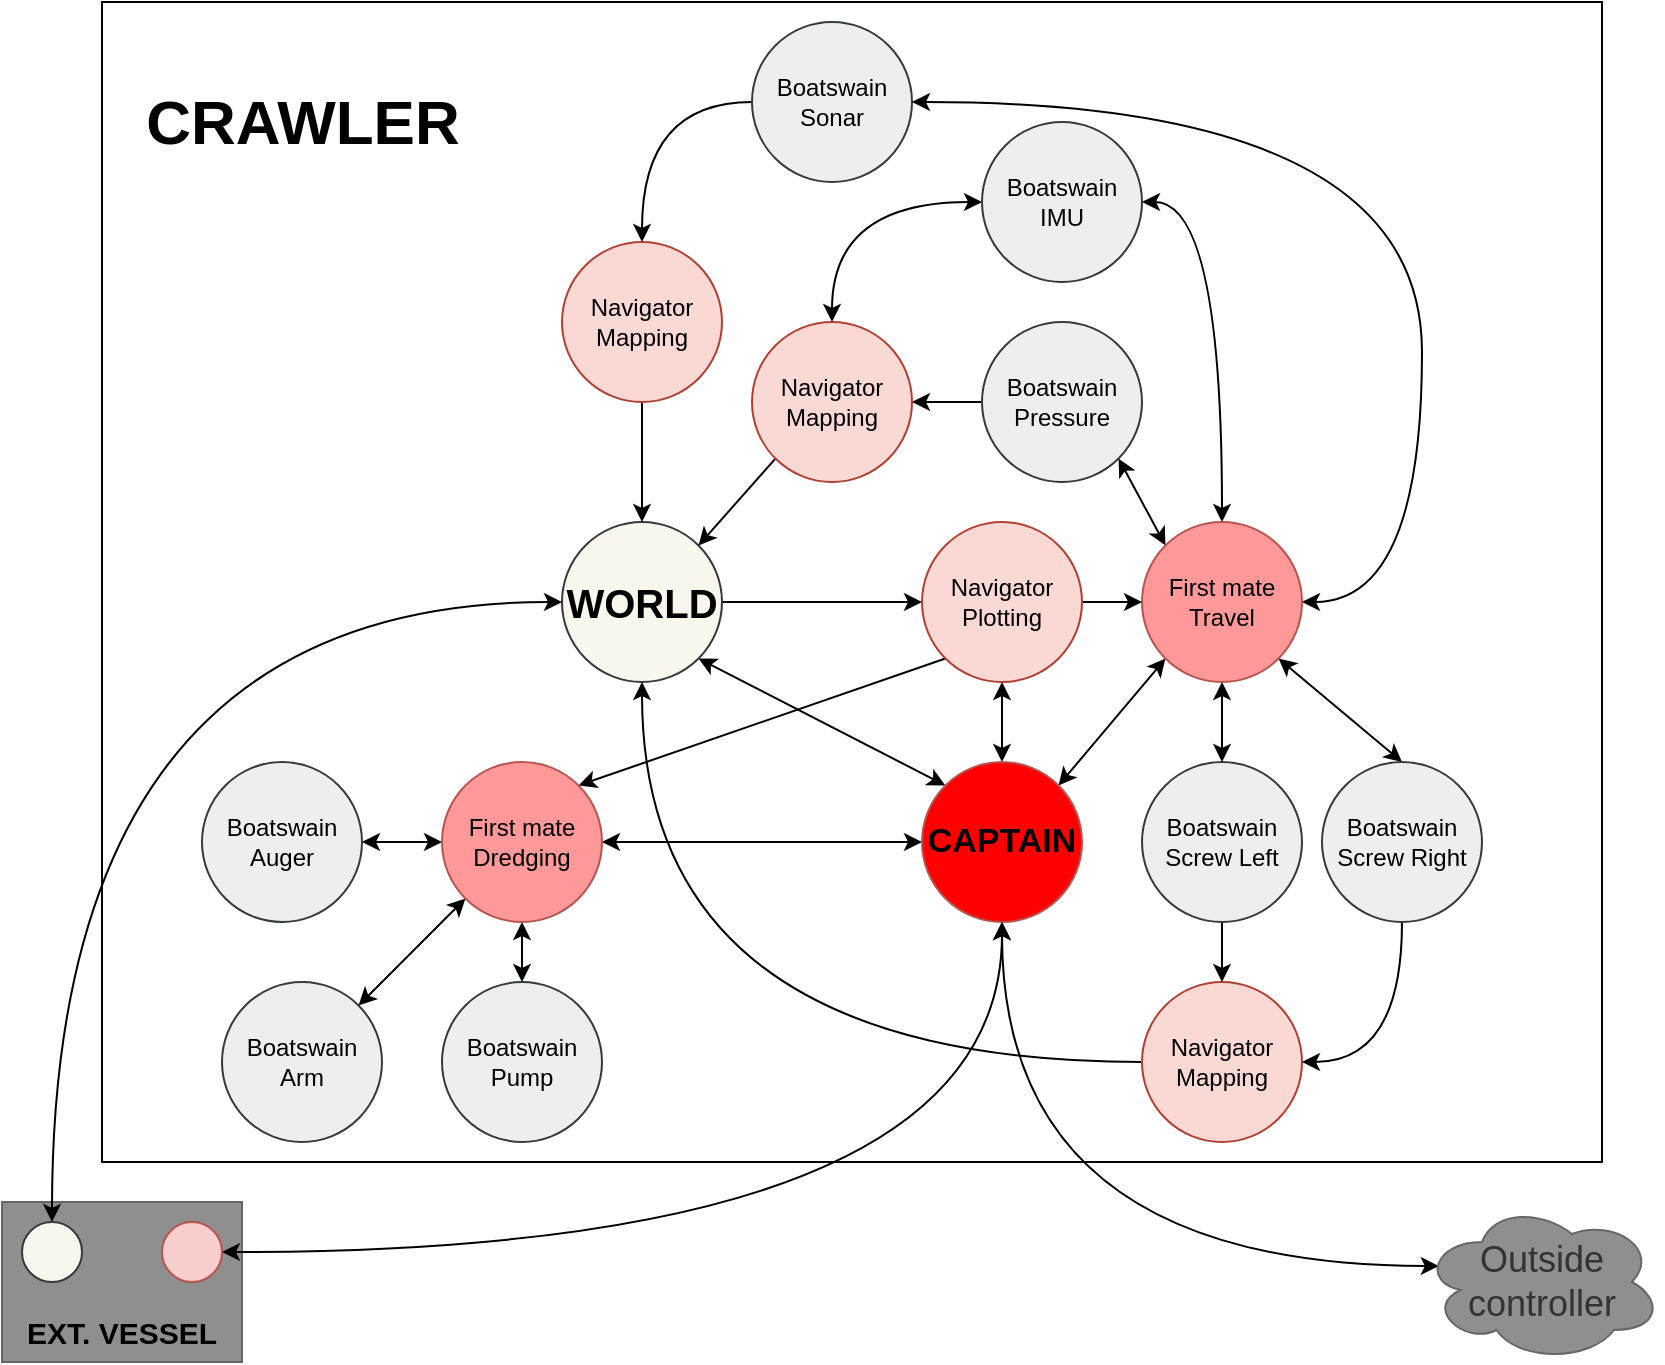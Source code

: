 <mxfile version="13.1.14" type="device"><diagram name="Page-1" id="ad52d381-51e7-2e0d-a935-2d0ddd2fd229"><mxGraphModel dx="1730" dy="1637" grid="1" gridSize="10" guides="1" tooltips="1" connect="1" arrows="1" fold="1" page="1" pageScale="1" pageWidth="1100" pageHeight="850" background="#ffffff" math="0" shadow="0"><root><mxCell id="0"/><mxCell id="1" parent="0"/><mxCell id="0gI5kf06aNy5gQ95XRrH-83" value="" style="rounded=0;whiteSpace=wrap;html=1;fillColor=#8F8F8F;strokeColor=#666666;fontColor=#333333;" parent="1" vertex="1"><mxGeometry x="80" y="480" width="120" height="80" as="geometry"/></mxCell><mxCell id="0gI5kf06aNy5gQ95XRrH-80" value="" style="rounded=0;whiteSpace=wrap;html=1;" parent="1" vertex="1"><mxGeometry x="130" y="-120" width="750" height="580" as="geometry"/></mxCell><mxCell id="0gI5kf06aNy5gQ95XRrH-36" style="edgeStyle=orthogonalEdgeStyle;curved=1;rounded=0;orthogonalLoop=1;jettySize=auto;html=1;exitX=0.5;exitY=0;exitDx=0;exitDy=0;entryX=0.5;entryY=1;entryDx=0;entryDy=0;startArrow=classic;startFill=1;" parent="1" source="0gI5kf06aNy5gQ95XRrH-1" target="0gI5kf06aNy5gQ95XRrH-23" edge="1"><mxGeometry relative="1" as="geometry"/></mxCell><mxCell id="0gI5kf06aNy5gQ95XRrH-38" style="rounded=0;orthogonalLoop=1;jettySize=auto;html=1;exitX=1;exitY=0;exitDx=0;exitDy=0;entryX=0;entryY=1;entryDx=0;entryDy=0;startArrow=classic;startFill=1;" parent="1" source="0gI5kf06aNy5gQ95XRrH-1" target="0gI5kf06aNy5gQ95XRrH-13" edge="1"><mxGeometry relative="1" as="geometry"/></mxCell><mxCell id="0gI5kf06aNy5gQ95XRrH-39" style="edgeStyle=none;rounded=0;orthogonalLoop=1;jettySize=auto;html=1;exitX=0;exitY=0;exitDx=0;exitDy=0;entryX=1;entryY=1;entryDx=0;entryDy=0;startArrow=classic;startFill=1;" parent="1" source="0gI5kf06aNy5gQ95XRrH-1" target="0gI5kf06aNy5gQ95XRrH-2" edge="1"><mxGeometry relative="1" as="geometry"/></mxCell><mxCell id="0gI5kf06aNy5gQ95XRrH-69" style="edgeStyle=none;rounded=0;orthogonalLoop=1;jettySize=auto;html=1;exitX=0;exitY=0.5;exitDx=0;exitDy=0;entryX=1;entryY=0.5;entryDx=0;entryDy=0;startArrow=classic;startFill=1;endArrow=classic;endFill=1;" parent="1" source="0gI5kf06aNy5gQ95XRrH-1" target="0gI5kf06aNy5gQ95XRrH-58" edge="1"><mxGeometry relative="1" as="geometry"/></mxCell><mxCell id="0gI5kf06aNy5gQ95XRrH-89" style="edgeStyle=orthogonalEdgeStyle;rounded=0;orthogonalLoop=1;jettySize=auto;html=1;exitX=0.5;exitY=1;exitDx=0;exitDy=0;entryX=1;entryY=0.5;entryDx=0;entryDy=0;startArrow=classic;startFill=1;endArrow=classic;endFill=1;curved=1;" parent="1" source="0gI5kf06aNy5gQ95XRrH-1" target="0gI5kf06aNy5gQ95XRrH-86" edge="1"><mxGeometry relative="1" as="geometry"><Array as="points"><mxPoint x="580" y="505"/></Array></mxGeometry></mxCell><mxCell id="0gI5kf06aNy5gQ95XRrH-1" value="CAPTAIN" style="ellipse;whiteSpace=wrap;html=1;fillColor=#FF0000;strokeColor=#b85450;fontStyle=1;fontSize=17;fontColor=#000000;" parent="1" vertex="1"><mxGeometry x="540" y="260" width="80" height="80" as="geometry"/></mxCell><mxCell id="0gI5kf06aNy5gQ95XRrH-53" style="edgeStyle=orthogonalEdgeStyle;curved=1;rounded=0;orthogonalLoop=1;jettySize=auto;html=1;exitX=1;exitY=0.5;exitDx=0;exitDy=0;entryX=0;entryY=0.5;entryDx=0;entryDy=0;startArrow=none;startFill=0;endArrow=classic;endFill=1;" parent="1" source="0gI5kf06aNy5gQ95XRrH-2" target="0gI5kf06aNy5gQ95XRrH-23" edge="1"><mxGeometry relative="1" as="geometry"/></mxCell><mxCell id="0gI5kf06aNy5gQ95XRrH-2" value="WORLD" style="ellipse;whiteSpace=wrap;html=1;aspect=fixed;fillColor=#f9f7ed;strokeColor=#36393d;fontSize=20;fontStyle=1;" parent="1" vertex="1"><mxGeometry x="360" y="140" width="80" height="80" as="geometry"/></mxCell><mxCell id="0gI5kf06aNy5gQ95XRrH-46" style="edgeStyle=orthogonalEdgeStyle;rounded=0;orthogonalLoop=1;jettySize=auto;html=1;exitX=0;exitY=0.5;exitDx=0;exitDy=0;startArrow=none;startFill=0;curved=1;endArrow=classic;endFill=1;entryX=0.5;entryY=1;entryDx=0;entryDy=0;" parent="1" source="0gI5kf06aNy5gQ95XRrH-3" target="0gI5kf06aNy5gQ95XRrH-2" edge="1"><mxGeometry relative="1" as="geometry"><mxPoint x="420" y="219" as="targetPoint"/><Array as="points"><mxPoint x="400" y="410"/></Array></mxGeometry></mxCell><mxCell id="0gI5kf06aNy5gQ95XRrH-3" value="Navigator&lt;br&gt;Mapping" style="ellipse;whiteSpace=wrap;html=1;fillColor=#fad9d5;strokeColor=#ae4132;" parent="1" vertex="1"><mxGeometry x="650" y="370" width="80" height="80" as="geometry"/></mxCell><mxCell id="rlE-1NLYX8zdtEExtgsE-4" style="edgeStyle=orthogonalEdgeStyle;curved=1;rounded=0;orthogonalLoop=1;jettySize=auto;html=1;exitX=0.5;exitY=1;exitDx=0;exitDy=0;fontColor=#000000;" edge="1" parent="1" source="0gI5kf06aNy5gQ95XRrH-4" target="0gI5kf06aNy5gQ95XRrH-3"><mxGeometry relative="1" as="geometry"/></mxCell><mxCell id="0gI5kf06aNy5gQ95XRrH-4" value="Boatswain&lt;br&gt;Screw Left" style="ellipse;whiteSpace=wrap;html=1;fillColor=#eeeeee;strokeColor=#36393d;" parent="1" vertex="1"><mxGeometry x="650" y="260" width="80" height="80" as="geometry"/></mxCell><mxCell id="0gI5kf06aNy5gQ95XRrH-52" style="edgeStyle=orthogonalEdgeStyle;curved=1;rounded=0;orthogonalLoop=1;jettySize=auto;html=1;exitX=0;exitY=0.5;exitDx=0;exitDy=0;entryX=0.5;entryY=0;entryDx=0;entryDy=0;startArrow=classic;startFill=1;endArrow=classic;endFill=1;" parent="1" source="0gI5kf06aNy5gQ95XRrH-5" target="0gI5kf06aNy5gQ95XRrH-15" edge="1"><mxGeometry relative="1" as="geometry"/></mxCell><mxCell id="0gI5kf06aNy5gQ95XRrH-60" style="edgeStyle=orthogonalEdgeStyle;curved=1;rounded=0;orthogonalLoop=1;jettySize=auto;html=1;exitX=1;exitY=0.5;exitDx=0;exitDy=0;entryX=0.5;entryY=0;entryDx=0;entryDy=0;startArrow=classic;startFill=1;endArrow=classic;endFill=1;" parent="1" source="0gI5kf06aNy5gQ95XRrH-5" target="0gI5kf06aNy5gQ95XRrH-13" edge="1"><mxGeometry relative="1" as="geometry"/></mxCell><mxCell id="0gI5kf06aNy5gQ95XRrH-5" value="Boatswain&lt;br&gt;IMU" style="ellipse;whiteSpace=wrap;html=1;aspect=fixed;fillColor=#eeeeee;strokeColor=#36393d;" parent="1" vertex="1"><mxGeometry x="570" y="-60" width="80" height="80" as="geometry"/></mxCell><mxCell id="0gI5kf06aNy5gQ95XRrH-49" style="edgeStyle=none;rounded=0;orthogonalLoop=1;jettySize=auto;html=1;exitX=0;exitY=0.5;exitDx=0;exitDy=0;entryX=1;entryY=0.5;entryDx=0;entryDy=0;startArrow=none;startFill=0;endArrow=classic;endFill=1;" parent="1" source="0gI5kf06aNy5gQ95XRrH-11" target="0gI5kf06aNy5gQ95XRrH-15" edge="1"><mxGeometry relative="1" as="geometry"/></mxCell><mxCell id="0gI5kf06aNy5gQ95XRrH-11" value="Boatswain&lt;br&gt;Pressure" style="ellipse;whiteSpace=wrap;html=1;aspect=fixed;fillColor=#eeeeee;strokeColor=#36393d;" parent="1" vertex="1"><mxGeometry x="570" y="40" width="80" height="80" as="geometry"/></mxCell><mxCell id="rlE-1NLYX8zdtEExtgsE-5" style="edgeStyle=orthogonalEdgeStyle;curved=1;rounded=0;orthogonalLoop=1;jettySize=auto;html=1;exitX=0;exitY=0.5;exitDx=0;exitDy=0;fontColor=#000000;" edge="1" parent="1" source="0gI5kf06aNy5gQ95XRrH-12" target="0gI5kf06aNy5gQ95XRrH-55"><mxGeometry relative="1" as="geometry"/></mxCell><mxCell id="0gI5kf06aNy5gQ95XRrH-12" value="Boatswain&lt;br&gt;Sonar" style="ellipse;whiteSpace=wrap;html=1;aspect=fixed;fillColor=#eeeeee;strokeColor=#36393d;" parent="1" vertex="1"><mxGeometry x="455" y="-110" width="80" height="80" as="geometry"/></mxCell><mxCell id="0gI5kf06aNy5gQ95XRrH-40" style="edgeStyle=none;rounded=0;orthogonalLoop=1;jettySize=auto;html=1;exitX=0.5;exitY=1;exitDx=0;exitDy=0;entryX=0.5;entryY=0;entryDx=0;entryDy=0;startArrow=classic;startFill=1;" parent="1" source="0gI5kf06aNy5gQ95XRrH-13" target="0gI5kf06aNy5gQ95XRrH-4" edge="1"><mxGeometry relative="1" as="geometry"/></mxCell><mxCell id="0gI5kf06aNy5gQ95XRrH-41" style="edgeStyle=none;rounded=0;orthogonalLoop=1;jettySize=auto;html=1;exitX=1;exitY=1;exitDx=0;exitDy=0;startArrow=classic;startFill=1;entryX=0.5;entryY=0;entryDx=0;entryDy=0;" parent="1" source="0gI5kf06aNy5gQ95XRrH-13" target="0gI5kf06aNy5gQ95XRrH-25" edge="1"><mxGeometry relative="1" as="geometry"/></mxCell><mxCell id="0gI5kf06aNy5gQ95XRrH-48" style="rounded=0;orthogonalLoop=1;jettySize=auto;html=1;exitX=0;exitY=0;exitDx=0;exitDy=0;entryX=1;entryY=1;entryDx=0;entryDy=0;startArrow=classic;startFill=1;endArrow=classic;endFill=1;" parent="1" source="0gI5kf06aNy5gQ95XRrH-13" target="0gI5kf06aNy5gQ95XRrH-11" edge="1"><mxGeometry relative="1" as="geometry"/></mxCell><mxCell id="0gI5kf06aNy5gQ95XRrH-61" style="edgeStyle=orthogonalEdgeStyle;curved=1;rounded=0;orthogonalLoop=1;jettySize=auto;html=1;exitX=1;exitY=0.5;exitDx=0;exitDy=0;startArrow=classic;startFill=1;endArrow=classic;endFill=1;entryX=1;entryY=0.5;entryDx=0;entryDy=0;" parent="1" source="0gI5kf06aNy5gQ95XRrH-13" target="0gI5kf06aNy5gQ95XRrH-12" edge="1"><mxGeometry relative="1" as="geometry"><mxPoint x="870" y="-250" as="targetPoint"/><Array as="points"><mxPoint x="790" y="180"/><mxPoint x="790" y="-70"/></Array></mxGeometry></mxCell><mxCell id="0gI5kf06aNy5gQ95XRrH-13" value="First mate&lt;br&gt;Travel" style="ellipse;whiteSpace=wrap;html=1;aspect=fixed;fillColor=#FF9999;strokeColor=#b85450;" parent="1" vertex="1"><mxGeometry x="650" y="140" width="80" height="80" as="geometry"/></mxCell><mxCell id="0gI5kf06aNy5gQ95XRrH-67" style="rounded=0;orthogonalLoop=1;jettySize=auto;html=1;exitX=0;exitY=1;exitDx=0;exitDy=0;entryX=1;entryY=0;entryDx=0;entryDy=0;startArrow=none;startFill=0;endArrow=classic;endFill=1;" parent="1" source="0gI5kf06aNy5gQ95XRrH-15" target="0gI5kf06aNy5gQ95XRrH-2" edge="1"><mxGeometry relative="1" as="geometry"/></mxCell><mxCell id="0gI5kf06aNy5gQ95XRrH-15" value="Navigator&lt;br&gt;Mapping" style="ellipse;whiteSpace=wrap;html=1;fillColor=#fad9d5;strokeColor=#ae4132;" parent="1" vertex="1"><mxGeometry x="455" y="40" width="80" height="80" as="geometry"/></mxCell><mxCell id="0gI5kf06aNy5gQ95XRrH-63" style="edgeStyle=orthogonalEdgeStyle;curved=1;rounded=0;orthogonalLoop=1;jettySize=auto;html=1;exitX=1;exitY=0.5;exitDx=0;exitDy=0;entryX=0;entryY=0.5;entryDx=0;entryDy=0;startArrow=none;startFill=0;endArrow=classic;endFill=1;" parent="1" source="0gI5kf06aNy5gQ95XRrH-23" target="0gI5kf06aNy5gQ95XRrH-13" edge="1"><mxGeometry relative="1" as="geometry"/></mxCell><mxCell id="0gI5kf06aNy5gQ95XRrH-68" style="rounded=0;orthogonalLoop=1;jettySize=auto;html=1;exitX=0;exitY=1;exitDx=0;exitDy=0;entryX=1;entryY=0;entryDx=0;entryDy=0;startArrow=none;startFill=0;endArrow=classic;endFill=1;" parent="1" source="0gI5kf06aNy5gQ95XRrH-23" target="0gI5kf06aNy5gQ95XRrH-58" edge="1"><mxGeometry relative="1" as="geometry"/></mxCell><mxCell id="0gI5kf06aNy5gQ95XRrH-23" value="Navigator&lt;br&gt;Plotting" style="ellipse;whiteSpace=wrap;html=1;aspect=fixed;fillColor=#fad9d5;strokeColor=#ae4132;" parent="1" vertex="1"><mxGeometry x="540" y="140" width="80" height="80" as="geometry"/></mxCell><mxCell id="0gI5kf06aNy5gQ95XRrH-44" style="edgeStyle=orthogonalEdgeStyle;rounded=0;orthogonalLoop=1;jettySize=auto;html=1;exitX=0.5;exitY=1;exitDx=0;exitDy=0;entryX=1;entryY=0.5;entryDx=0;entryDy=0;startArrow=none;startFill=0;curved=1;" parent="1" source="0gI5kf06aNy5gQ95XRrH-25" target="0gI5kf06aNy5gQ95XRrH-3" edge="1"><mxGeometry relative="1" as="geometry"/></mxCell><mxCell id="0gI5kf06aNy5gQ95XRrH-25" value="Boatswain&lt;br&gt;Screw Right" style="ellipse;whiteSpace=wrap;html=1;fillColor=#eeeeee;strokeColor=#36393d;" parent="1" vertex="1"><mxGeometry x="740" y="260" width="80" height="80" as="geometry"/></mxCell><mxCell id="0gI5kf06aNy5gQ95XRrH-66" style="edgeStyle=orthogonalEdgeStyle;curved=1;rounded=0;orthogonalLoop=1;jettySize=auto;html=1;exitX=0.5;exitY=1;exitDx=0;exitDy=0;entryX=0.5;entryY=0;entryDx=0;entryDy=0;startArrow=none;startFill=0;endArrow=classic;endFill=1;" parent="1" source="0gI5kf06aNy5gQ95XRrH-55" target="0gI5kf06aNy5gQ95XRrH-2" edge="1"><mxGeometry relative="1" as="geometry"/></mxCell><mxCell id="0gI5kf06aNy5gQ95XRrH-55" value="Navigator&lt;br&gt;Mapping" style="ellipse;whiteSpace=wrap;html=1;fillColor=#fad9d5;strokeColor=#ae4132;" parent="1" vertex="1"><mxGeometry x="360" width="80" height="80" as="geometry"/></mxCell><mxCell id="0gI5kf06aNy5gQ95XRrH-71" style="edgeStyle=none;rounded=0;orthogonalLoop=1;jettySize=auto;html=1;exitX=0;exitY=0.5;exitDx=0;exitDy=0;entryX=1;entryY=0.5;entryDx=0;entryDy=0;startArrow=classic;startFill=1;endArrow=classic;endFill=1;" parent="1" source="0gI5kf06aNy5gQ95XRrH-58" target="0gI5kf06aNy5gQ95XRrH-70" edge="1"><mxGeometry relative="1" as="geometry"/></mxCell><mxCell id="0gI5kf06aNy5gQ95XRrH-73" style="edgeStyle=none;rounded=0;orthogonalLoop=1;jettySize=auto;html=1;exitX=0;exitY=1;exitDx=0;exitDy=0;entryX=1;entryY=0;entryDx=0;entryDy=0;startArrow=classic;startFill=1;endArrow=classic;endFill=1;" parent="1" source="0gI5kf06aNy5gQ95XRrH-58" target="0gI5kf06aNy5gQ95XRrH-72" edge="1"><mxGeometry relative="1" as="geometry"/></mxCell><mxCell id="0gI5kf06aNy5gQ95XRrH-75" style="edgeStyle=none;rounded=0;orthogonalLoop=1;jettySize=auto;html=1;exitX=0.5;exitY=1;exitDx=0;exitDy=0;entryX=0.5;entryY=0;entryDx=0;entryDy=0;startArrow=classic;startFill=1;endArrow=classic;endFill=1;" parent="1" source="0gI5kf06aNy5gQ95XRrH-58" target="0gI5kf06aNy5gQ95XRrH-74" edge="1"><mxGeometry relative="1" as="geometry"/></mxCell><mxCell id="0gI5kf06aNy5gQ95XRrH-58" value="First mate&lt;br&gt;Dredging" style="ellipse;whiteSpace=wrap;html=1;aspect=fixed;fillColor=#FF9999;strokeColor=#b85450;" parent="1" vertex="1"><mxGeometry x="300" y="260" width="80" height="80" as="geometry"/></mxCell><mxCell id="0gI5kf06aNy5gQ95XRrH-70" value="Boatswain&lt;br&gt;Auger" style="ellipse;whiteSpace=wrap;html=1;aspect=fixed;fillColor=#eeeeee;strokeColor=#36393d;" parent="1" vertex="1"><mxGeometry x="180" y="260" width="80" height="80" as="geometry"/></mxCell><mxCell id="0gI5kf06aNy5gQ95XRrH-72" value="Boatswain&lt;br&gt;Arm" style="ellipse;whiteSpace=wrap;html=1;aspect=fixed;fillColor=#eeeeee;strokeColor=#36393d;" parent="1" vertex="1"><mxGeometry x="190" y="370" width="80" height="80" as="geometry"/></mxCell><mxCell id="0gI5kf06aNy5gQ95XRrH-74" value="Boatswain&lt;br&gt;Pump" style="ellipse;whiteSpace=wrap;html=1;aspect=fixed;fillColor=#eeeeee;strokeColor=#36393d;" parent="1" vertex="1"><mxGeometry x="300" y="370" width="80" height="80" as="geometry"/></mxCell><mxCell id="0gI5kf06aNy5gQ95XRrH-82" style="rounded=0;orthogonalLoop=1;jettySize=auto;html=1;exitX=0.07;exitY=0.4;exitDx=0;exitDy=0;exitPerimeter=0;entryX=0.5;entryY=1;entryDx=0;entryDy=0;startArrow=classic;startFill=1;endArrow=classic;endFill=1;edgeStyle=orthogonalEdgeStyle;curved=1;" parent="1" source="0gI5kf06aNy5gQ95XRrH-81" target="0gI5kf06aNy5gQ95XRrH-1" edge="1"><mxGeometry relative="1" as="geometry"/></mxCell><mxCell id="0gI5kf06aNy5gQ95XRrH-81" value="Outside&lt;br style=&quot;font-size: 18px;&quot;&gt;controller" style="ellipse;shape=cloud;whiteSpace=wrap;html=1;fillColor=#8F8F8F;strokeColor=#666666;fontColor=#333333;fontSize=18;" parent="1" vertex="1"><mxGeometry x="790" y="480" width="120" height="80" as="geometry"/></mxCell><mxCell id="0gI5kf06aNy5gQ95XRrH-85" style="edgeStyle=orthogonalEdgeStyle;rounded=0;orthogonalLoop=1;jettySize=auto;html=1;exitX=0.5;exitY=0;exitDx=0;exitDy=0;entryX=0;entryY=0.5;entryDx=0;entryDy=0;startArrow=classic;startFill=1;endArrow=classic;endFill=1;curved=1;" parent="1" source="0gI5kf06aNy5gQ95XRrH-84" target="0gI5kf06aNy5gQ95XRrH-2" edge="1"><mxGeometry relative="1" as="geometry"/></mxCell><mxCell id="0gI5kf06aNy5gQ95XRrH-84" value="" style="ellipse;whiteSpace=wrap;html=1;aspect=fixed;fillColor=#f9f7ed;strokeColor=#36393d;" parent="1" vertex="1"><mxGeometry x="90" y="490" width="30" height="30" as="geometry"/></mxCell><mxCell id="0gI5kf06aNy5gQ95XRrH-86" value="" style="ellipse;whiteSpace=wrap;html=1;aspect=fixed;fillColor=#f8cecc;strokeColor=#b85450;" parent="1" vertex="1"><mxGeometry x="160" y="490" width="30" height="30" as="geometry"/></mxCell><mxCell id="0gI5kf06aNy5gQ95XRrH-88" style="edgeStyle=none;rounded=0;orthogonalLoop=1;jettySize=auto;html=1;exitX=1;exitY=0.5;exitDx=0;exitDy=0;startArrow=classic;startFill=1;endArrow=classic;endFill=1;" parent="1" source="0gI5kf06aNy5gQ95XRrH-83" target="0gI5kf06aNy5gQ95XRrH-83" edge="1"><mxGeometry relative="1" as="geometry"/></mxCell><mxCell id="0gI5kf06aNy5gQ95XRrH-90" value="&lt;font style=&quot;font-size: 15px&quot;&gt;EXT. VESSEL&lt;/font&gt;" style="text;html=1;strokeColor=none;fillColor=none;align=center;verticalAlign=middle;whiteSpace=wrap;rounded=0;fontStyle=1" parent="1" vertex="1"><mxGeometry x="85" y="535" width="110" height="20" as="geometry"/></mxCell><mxCell id="0gI5kf06aNy5gQ95XRrH-91" value="&lt;font color=&quot;#000000&quot; size=&quot;1&quot;&gt;&lt;b style=&quot;font-size: 31px&quot;&gt;CRAWLER&lt;/b&gt;&lt;/font&gt;" style="text;html=1;strokeColor=none;fillColor=none;align=center;verticalAlign=middle;whiteSpace=wrap;rounded=0;fontSize=20;fontColor=#FFFFFF;" parent="1" vertex="1"><mxGeometry x="147.5" y="-70" width="165" height="20" as="geometry"/></mxCell></root></mxGraphModel></diagram></mxfile>
